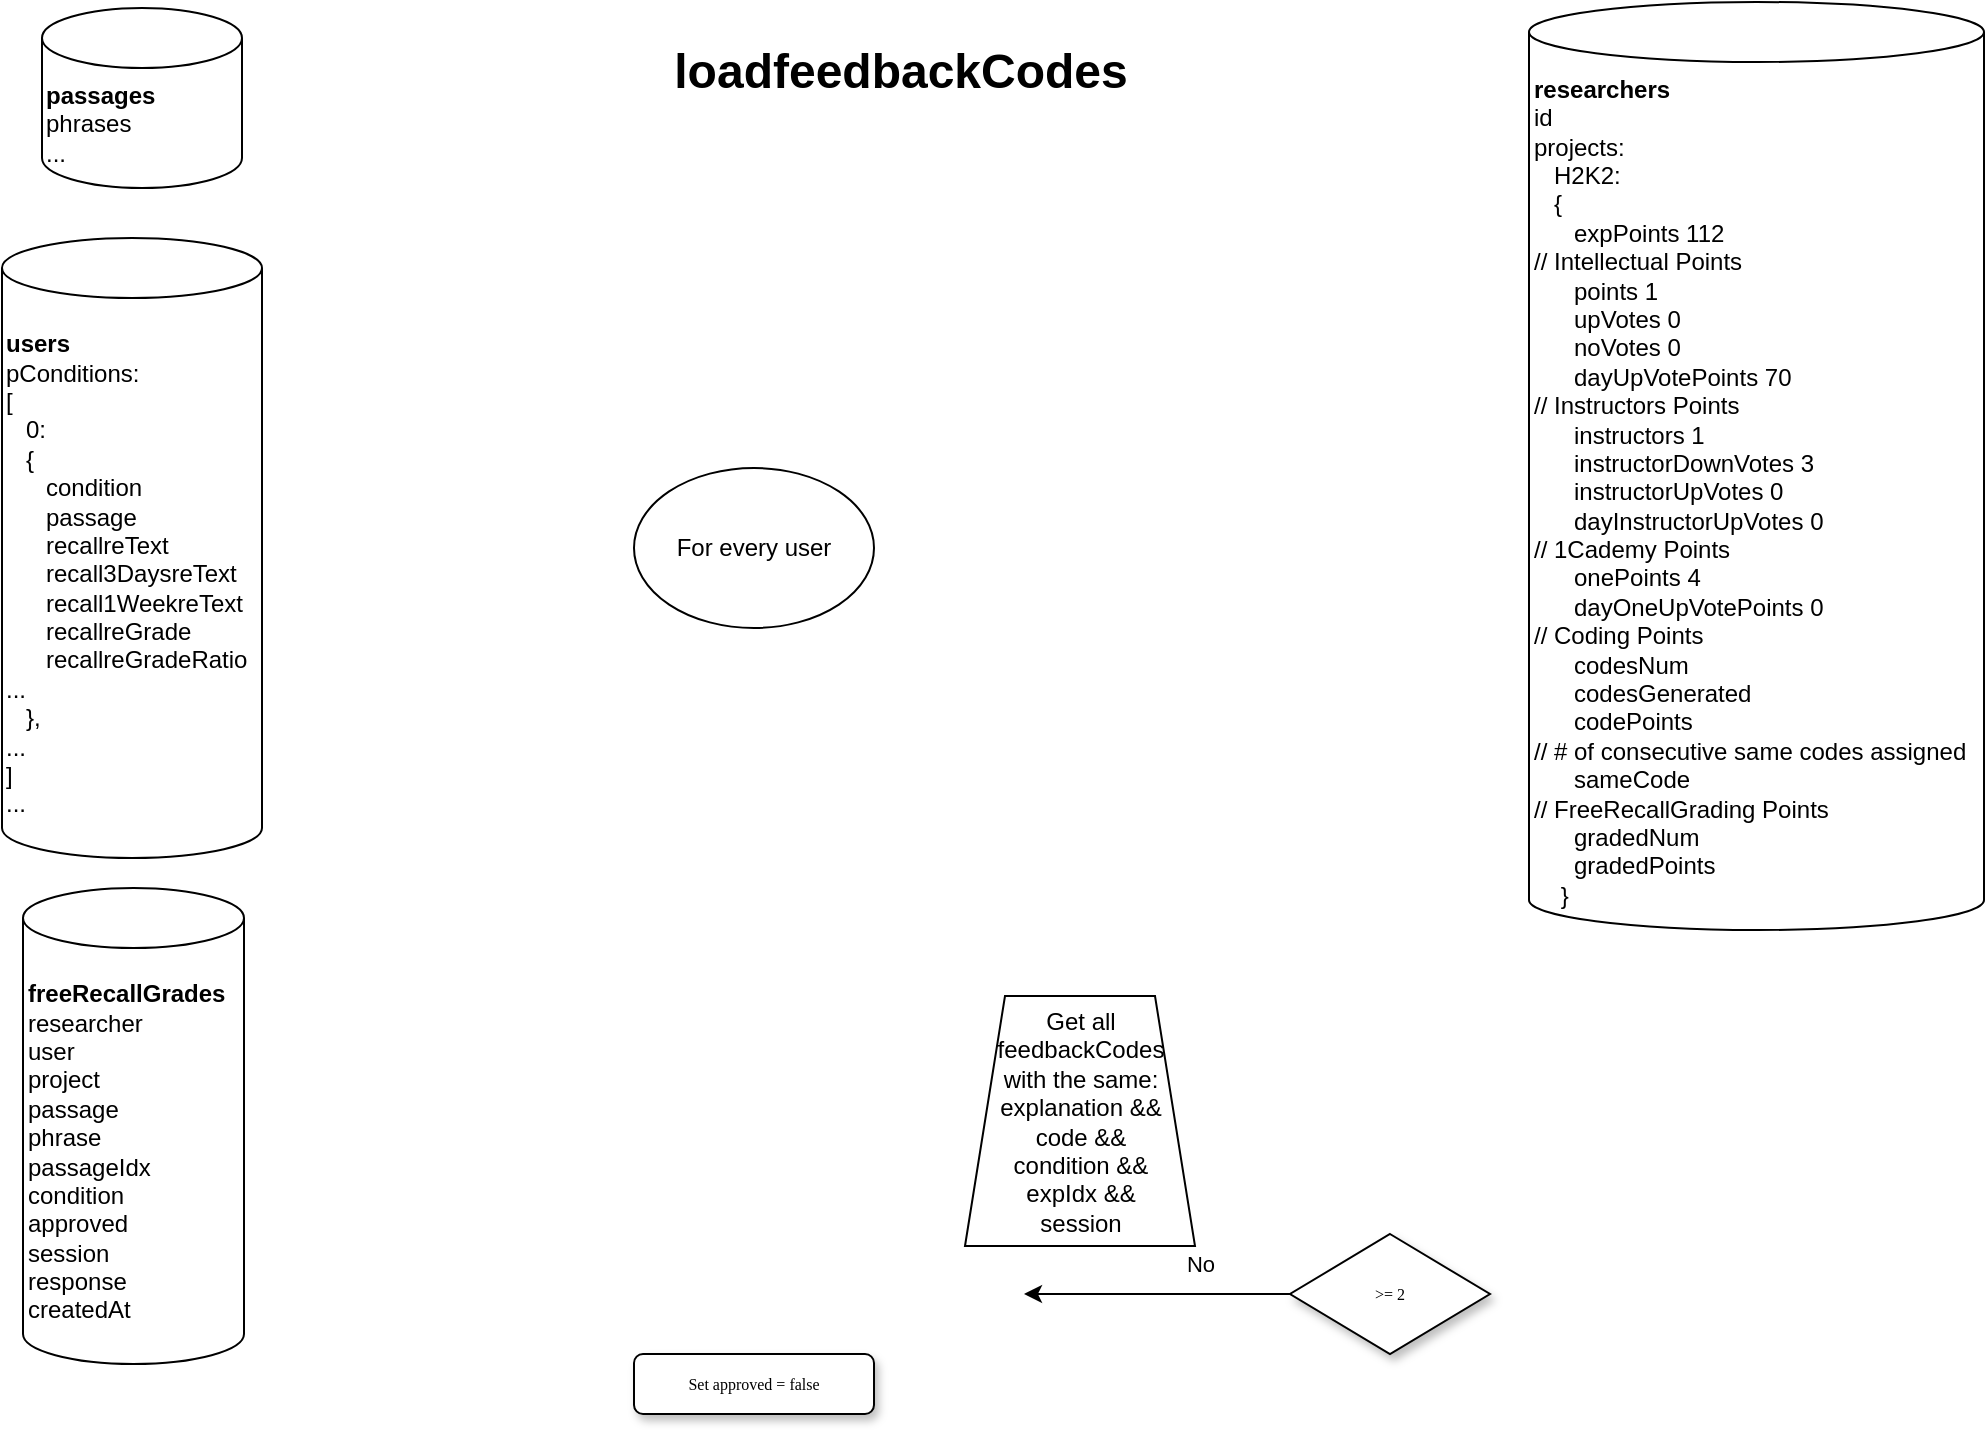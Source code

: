 <mxfile>
    <diagram id="vwbJsP5kCBEH-EEFsKNK" name="Page-1">
        <mxGraphModel dx="969" dy="395" grid="1" gridSize="10" guides="1" tooltips="1" connect="1" arrows="1" fold="1" page="1" pageScale="1" pageWidth="850" pageHeight="1100" math="0" shadow="0">
            <root>
                <mxCell id="0"/>
                <mxCell id="1" parent="0"/>
                <mxCell id="3" value="&lt;b&gt;passages&lt;/b&gt;&lt;br&gt;&lt;div&gt;phrases&lt;/div&gt;&lt;div&gt;...&lt;/div&gt;" style="shape=cylinder3;whiteSpace=wrap;html=1;boundedLbl=1;backgroundOutline=1;size=15;align=left;" parent="1" vertex="1">
                    <mxGeometry x="69" y="73" width="100" height="90" as="geometry"/>
                </mxCell>
                <mxCell id="5" value="&lt;b&gt;freeRecallGrades&lt;/b&gt;&lt;br&gt;&lt;div&gt;researcher&lt;/div&gt;&lt;div&gt;user&lt;br&gt;&lt;/div&gt;&lt;div&gt;project&lt;/div&gt;&lt;div&gt;passage&lt;/div&gt;&lt;div&gt;phrase&lt;/div&gt;&lt;div&gt;&lt;span&gt;passageIdx&lt;/span&gt;&lt;br&gt;&lt;/div&gt;&lt;div&gt;&lt;span&gt;condition&lt;/span&gt;&lt;/div&gt;&lt;div&gt;&lt;span&gt;approved&lt;/span&gt;&lt;br&gt;&lt;/div&gt;&lt;div&gt;&lt;span&gt;session&lt;/span&gt;&lt;br&gt;&lt;/div&gt;&lt;div&gt;response&lt;/div&gt;&lt;div&gt;createdAt&lt;/div&gt;" style="shape=cylinder3;whiteSpace=wrap;html=1;boundedLbl=1;backgroundOutline=1;size=15;align=left;" parent="1" vertex="1">
                    <mxGeometry x="59.5" y="513" width="110.5" height="238" as="geometry"/>
                </mxCell>
                <mxCell id="16" value="Get all feedbackCodes&lt;br&gt;with the same:&lt;br&gt;explanation &amp;amp;&amp;amp;&lt;br&gt;code &amp;amp;&amp;amp;&lt;br&gt;condition &amp;amp;&amp;amp;&lt;br&gt;expIdx &amp;amp;&amp;amp;&lt;br&gt;session" style="shape=trapezoid;perimeter=trapezoidPerimeter;whiteSpace=wrap;html=1;fixedSize=1;" parent="1" vertex="1">
                    <mxGeometry x="530.5" y="567" width="115" height="125" as="geometry"/>
                </mxCell>
                <mxCell id="19" style="edgeStyle=orthogonalEdgeStyle;rounded=0;orthogonalLoop=1;jettySize=auto;html=1;" parent="1" source="22" edge="1">
                    <mxGeometry relative="1" as="geometry">
                        <mxPoint x="560" y="716" as="targetPoint"/>
                    </mxGeometry>
                </mxCell>
                <mxCell id="20" value="No" style="edgeLabel;html=1;align=center;verticalAlign=middle;resizable=0;points=[];" parent="19" connectable="0" vertex="1">
                    <mxGeometry x="-0.325" y="-1" relative="1" as="geometry">
                        <mxPoint y="-14" as="offset"/>
                    </mxGeometry>
                </mxCell>
                <mxCell id="22" value="&amp;gt;= 2" style="rhombus;whiteSpace=wrap;html=1;rounded=0;shadow=1;labelBackgroundColor=none;strokeWidth=1;fontFamily=Verdana;fontSize=8;align=center;" parent="1" vertex="1">
                    <mxGeometry x="693" y="686" width="100" height="60" as="geometry"/>
                </mxCell>
                <mxCell id="25" value="Set approved = false" style="rounded=1;whiteSpace=wrap;html=1;shadow=1;labelBackgroundColor=none;strokeWidth=1;fontFamily=Verdana;fontSize=8;align=center;" parent="1" vertex="1">
                    <mxGeometry x="365" y="746" width="120" height="30" as="geometry"/>
                </mxCell>
                <mxCell id="26" value="&lt;b&gt;researchers&lt;/b&gt;&lt;br&gt;id&lt;br&gt;projects:&lt;br&gt;&amp;nbsp; &amp;nbsp;H2K2:&lt;br&gt;&amp;nbsp; &amp;nbsp;{&lt;br&gt;&amp;nbsp; &amp;nbsp; &amp;nbsp; expPoints 112&lt;br&gt;// Intellectual Points&lt;br&gt;&amp;nbsp; &amp;nbsp; &amp;nbsp; points 1&lt;br&gt;&amp;nbsp; &amp;nbsp; &amp;nbsp; upVotes 0&amp;nbsp;&lt;br&gt;&amp;nbsp; &amp;nbsp; &amp;nbsp; noVotes 0&lt;br&gt;&lt;div&gt;&amp;nbsp; &amp;nbsp; &amp;nbsp; dayUpVotePoints 70&amp;nbsp;&lt;/div&gt;// Instructors&amp;nbsp;Points&lt;br&gt;&amp;nbsp; &amp;nbsp; &amp;nbsp; instructors 1&lt;br&gt;&amp;nbsp; &amp;nbsp; &amp;nbsp; instructorDownVotes 3&lt;br&gt;&amp;nbsp; &amp;nbsp; &amp;nbsp; instructorUpVotes 0&lt;br&gt;&amp;nbsp; &amp;nbsp; &amp;nbsp;&amp;nbsp;dayInstructorUpVotes 0&lt;br&gt;&lt;div&gt;&lt;/div&gt;// 1Cademy&amp;nbsp;Points&lt;br&gt;&amp;nbsp; &amp;nbsp; &amp;nbsp; onePoints 4&lt;br&gt;&amp;nbsp; &amp;nbsp; &amp;nbsp; dayOneUpVotePoints 0&lt;br&gt;// Coding Points&lt;br&gt;&amp;nbsp; &amp;nbsp; &amp;nbsp; codesNum&lt;br&gt;&amp;nbsp; &amp;nbsp; &amp;nbsp; codesGenerated&lt;br&gt;&amp;nbsp; &amp;nbsp; &amp;nbsp; codePoints&lt;br&gt;// # of consecutive same codes assigned&lt;br&gt;&amp;nbsp; &amp;nbsp; &amp;nbsp; sameCode&lt;br&gt;// FreeRecallGrading Points&lt;br&gt;&amp;nbsp; &amp;nbsp; &amp;nbsp; gradedNum&lt;br&gt;&amp;nbsp; &amp;nbsp; &amp;nbsp; gradedPoints&lt;br&gt;&amp;nbsp; &amp;nbsp; }" style="shape=cylinder3;whiteSpace=wrap;html=1;boundedLbl=1;backgroundOutline=1;size=15;align=left;" parent="1" vertex="1">
                    <mxGeometry x="812.5" y="70" width="227.5" height="464" as="geometry"/>
                </mxCell>
                <mxCell id="33" value="&lt;h1&gt;loadfeedbackCodes&lt;/h1&gt;" style="text;html=1;resizable=0;autosize=1;align=center;verticalAlign=middle;points=[];fillColor=none;strokeColor=none;rounded=0;" parent="1" vertex="1">
                    <mxGeometry x="377.5" y="80" width="240" height="50" as="geometry"/>
                </mxCell>
                <mxCell id="34" value="&lt;b&gt;users&lt;/b&gt;&lt;br&gt;&lt;div&gt;&lt;span&gt;pConditions:&lt;/span&gt;&lt;/div&gt;&lt;div&gt;&lt;span&gt;[&lt;/span&gt;&lt;/div&gt;&lt;div&gt;&lt;span&gt;&amp;nbsp; &amp;nbsp;0:&lt;/span&gt;&lt;/div&gt;&lt;div&gt;&lt;span&gt;&amp;nbsp; &amp;nbsp;{&lt;/span&gt;&lt;/div&gt;&lt;div&gt;&lt;span&gt;&amp;nbsp; &amp;nbsp; &amp;nbsp; condition&lt;/span&gt;&lt;/div&gt;&lt;div&gt;&lt;span&gt;&amp;nbsp; &amp;nbsp; &amp;nbsp; passage&lt;/span&gt;&lt;/div&gt;&lt;div&gt;&amp;nbsp; &amp;nbsp; &amp;nbsp; recallreText&lt;/div&gt;&amp;nbsp; &amp;nbsp; &amp;nbsp; recall3DaysreText&lt;div&gt;&amp;nbsp; &amp;nbsp; &amp;nbsp; recall1WeekreText&lt;/div&gt;&lt;div&gt;&amp;nbsp; &amp;nbsp; &amp;nbsp; recallreGrade&lt;/div&gt;&lt;div&gt;&amp;nbsp; &amp;nbsp; &amp;nbsp; recallreGradeRatio&lt;/div&gt;&lt;div&gt;...&lt;/div&gt;&lt;div&gt;&lt;span&gt;&amp;nbsp; &amp;nbsp;},&lt;/span&gt;&lt;/div&gt;&lt;div&gt;&lt;span&gt;...&lt;/span&gt;&lt;/div&gt;&lt;div&gt;&lt;span&gt;]&lt;/span&gt;&lt;/div&gt;&lt;div&gt;&lt;span&gt;...&lt;/span&gt;&lt;br&gt;&lt;/div&gt;" style="shape=cylinder3;whiteSpace=wrap;html=1;boundedLbl=1;backgroundOutline=1;size=15;align=left;" parent="1" vertex="1">
                    <mxGeometry x="49" y="188" width="130" height="310" as="geometry"/>
                </mxCell>
                <mxCell id="35" value="For every user" style="ellipse;whiteSpace=wrap;html=1;" parent="1" vertex="1">
                    <mxGeometry x="365" y="303" width="120" height="80" as="geometry"/>
                </mxCell>
            </root>
        </mxGraphModel>
    </diagram>
</mxfile>